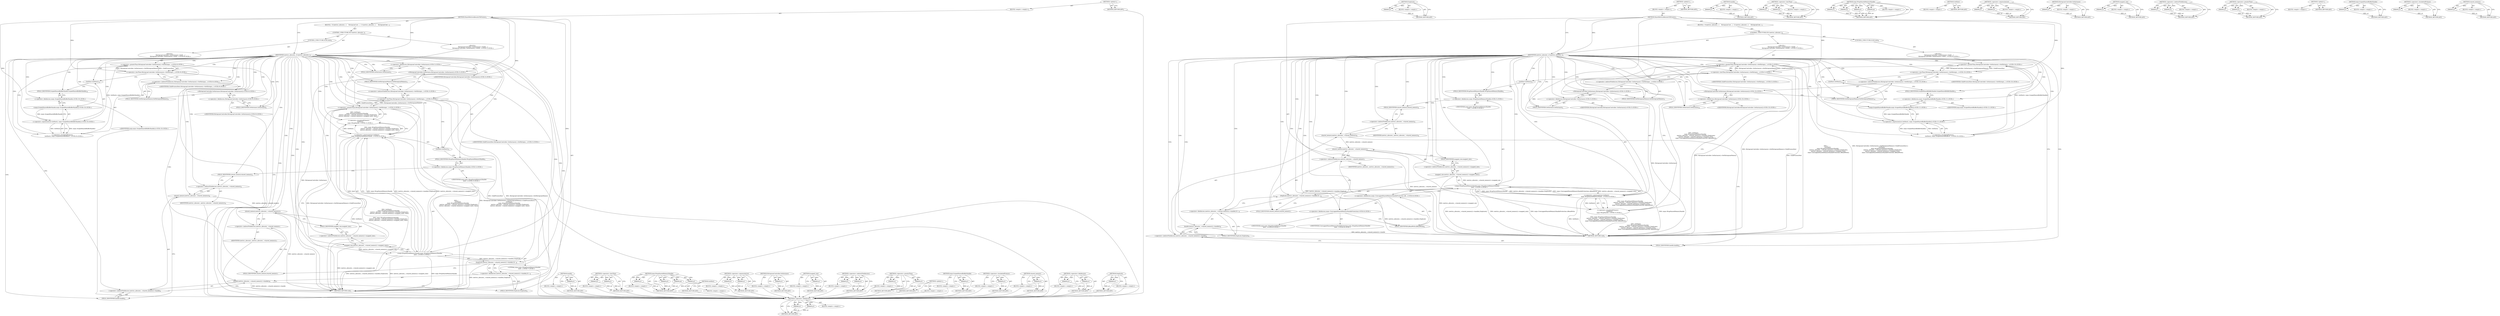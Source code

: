 digraph "shared_memory" {
vulnerable_101 [label=<(METHOD,&lt;operator&gt;.fieldAccess)>];
vulnerable_102 [label=<(PARAM,p1)>];
vulnerable_103 [label=<(PARAM,p2)>];
vulnerable_104 [label=<(BLOCK,&lt;empty&gt;,&lt;empty&gt;)>];
vulnerable_105 [label=<(METHOD_RETURN,ANY)>];
vulnerable_125 [label=<(METHOD,Duplicate)>];
vulnerable_126 [label=<(PARAM,p1)>];
vulnerable_127 [label=<(BLOCK,&lt;empty&gt;,&lt;empty&gt;)>];
vulnerable_128 [label=<(METHOD_RETURN,ANY)>];
vulnerable_6 [label=<(METHOD,&lt;global&gt;)<SUB>1</SUB>>];
vulnerable_7 [label=<(BLOCK,&lt;empty&gt;,&lt;empty&gt;)<SUB>1</SUB>>];
vulnerable_8 [label=<(METHOD,ShareMetricsAllocatorToProcess)<SUB>1</SUB>>];
vulnerable_9 [label=<(BLOCK,{
  if (metrics_allocator_) {
    HistogramCont...,{
  if (metrics_allocator_) {
    HistogramCont...)<SUB>1</SUB>>];
vulnerable_10 [label=<(CONTROL_STRUCTURE,IF,if (metrics_allocator_))<SUB>2</SUB>>];
vulnerable_11 [label=<(IDENTIFIER,metrics_allocator_,if (metrics_allocator_))<SUB>2</SUB>>];
vulnerable_12 [label="<(BLOCK,{
    HistogramController::GetInstance()-&gt;SetHi...,{
    HistogramController::GetInstance()-&gt;SetHi...)<SUB>2</SUB>>"];
vulnerable_13 [label="<(&lt;operator&gt;.greaterThan,HistogramController::GetInstance()-&gt;SetHistogra...)<SUB>3</SUB>>"];
vulnerable_14 [label="<(&lt;operator&gt;.lessThan,HistogramController::GetInstance()-&gt;SetHistogra...)<SUB>3</SUB>>"];
vulnerable_15 [label="<(&lt;operator&gt;.indirectFieldAccess,HistogramController::GetInstance()-&gt;SetHistogra...)<SUB>3</SUB>>"];
vulnerable_16 [label="<(HistogramController.GetInstance,HistogramController::GetInstance())<SUB>3</SUB>>"];
vulnerable_17 [label="<(&lt;operator&gt;.fieldAccess,HistogramController::GetInstance)<SUB>3</SUB>>"];
vulnerable_18 [label="<(IDENTIFIER,HistogramController,HistogramController::GetInstance())<SUB>3</SUB>>"];
vulnerable_19 [label=<(FIELD_IDENTIFIER,GetInstance,GetInstance)<SUB>3</SUB>>];
vulnerable_20 [label=<(FIELD_IDENTIFIER,SetHistogramMemory,SetHistogramMemory)<SUB>3</SUB>>];
vulnerable_21 [label="<(IDENTIFIER,ChildProcessHost,HistogramController::GetInstance()-&gt;SetHistogra...)<SUB>3</SUB>>"];
vulnerable_22 [label="<(&lt;operator&gt;.bracketedPrimary,(
         GetHost(),
         mojo::WrapShared...)<SUB>3</SUB>>"];
vulnerable_23 [label="<(&lt;operator&gt;.expressionList,GetHost(),
         mojo::WrapSharedMemoryHandl...)<SUB>4</SUB>>"];
vulnerable_24 [label=<(GetHost,GetHost())<SUB>4</SUB>>];
vulnerable_25 [label="<(mojo.WrapSharedMemoryHandle,mojo::WrapSharedMemoryHandle(
             metr...)<SUB>5</SUB>>"];
vulnerable_26 [label="<(&lt;operator&gt;.fieldAccess,mojo::WrapSharedMemoryHandle)<SUB>5</SUB>>"];
vulnerable_27 [label="<(IDENTIFIER,mojo,mojo::WrapSharedMemoryHandle(
             metr...)<SUB>5</SUB>>"];
vulnerable_28 [label=<(FIELD_IDENTIFIER,WrapSharedMemoryHandle,WrapSharedMemoryHandle)<SUB>5</SUB>>];
vulnerable_29 [label=<(Duplicate,metrics_allocator_-&gt;shared_memory()-&gt;handle().D...)<SUB>6</SUB>>];
vulnerable_30 [label=<(&lt;operator&gt;.fieldAccess,metrics_allocator_-&gt;shared_memory()-&gt;handle().D...)<SUB>6</SUB>>];
vulnerable_31 [label=<(handle,metrics_allocator_-&gt;shared_memory()-&gt;handle())<SUB>6</SUB>>];
vulnerable_32 [label=<(&lt;operator&gt;.indirectFieldAccess,metrics_allocator_-&gt;shared_memory()-&gt;handle)<SUB>6</SUB>>];
vulnerable_33 [label=<(shared_memory,metrics_allocator_-&gt;shared_memory())<SUB>6</SUB>>];
vulnerable_34 [label=<(&lt;operator&gt;.indirectFieldAccess,metrics_allocator_-&gt;shared_memory)<SUB>6</SUB>>];
vulnerable_35 [label=<(IDENTIFIER,metrics_allocator_,metrics_allocator_-&gt;shared_memory())<SUB>6</SUB>>];
vulnerable_36 [label=<(FIELD_IDENTIFIER,shared_memory,shared_memory)<SUB>6</SUB>>];
vulnerable_37 [label=<(FIELD_IDENTIFIER,handle,handle)<SUB>6</SUB>>];
vulnerable_38 [label=<(FIELD_IDENTIFIER,Duplicate,Duplicate)<SUB>6</SUB>>];
vulnerable_39 [label=<(mapped_size,metrics_allocator_-&gt;shared_memory()-&gt;mapped_size())<SUB>7</SUB>>];
vulnerable_40 [label=<(&lt;operator&gt;.indirectFieldAccess,metrics_allocator_-&gt;shared_memory()-&gt;mapped_size)<SUB>7</SUB>>];
vulnerable_41 [label=<(shared_memory,metrics_allocator_-&gt;shared_memory())<SUB>7</SUB>>];
vulnerable_42 [label=<(&lt;operator&gt;.indirectFieldAccess,metrics_allocator_-&gt;shared_memory)<SUB>7</SUB>>];
vulnerable_43 [label=<(IDENTIFIER,metrics_allocator_,metrics_allocator_-&gt;shared_memory())<SUB>7</SUB>>];
vulnerable_44 [label=<(FIELD_IDENTIFIER,shared_memory,shared_memory)<SUB>7</SUB>>];
vulnerable_45 [label=<(FIELD_IDENTIFIER,mapped_size,mapped_size)<SUB>7</SUB>>];
vulnerable_46 [label="<(LITERAL,false,mojo::WrapSharedMemoryHandle(
             metr...)<SUB>7</SUB>>"];
vulnerable_47 [label=<(CONTROL_STRUCTURE,ELSE,else)<SUB>8</SUB>>];
vulnerable_48 [label="<(BLOCK,{
     HistogramController::GetInstance()-&gt;SetH...,{
     HistogramController::GetInstance()-&gt;SetH...)<SUB>8</SUB>>"];
vulnerable_49 [label="<(&lt;operator&gt;.greaterThan,HistogramController::GetInstance()-&gt;SetHistogra...)<SUB>9</SUB>>"];
vulnerable_50 [label="<(&lt;operator&gt;.lessThan,HistogramController::GetInstance()-&gt;SetHistogra...)<SUB>9</SUB>>"];
vulnerable_51 [label="<(&lt;operator&gt;.indirectFieldAccess,HistogramController::GetInstance()-&gt;SetHistogra...)<SUB>9</SUB>>"];
vulnerable_52 [label="<(HistogramController.GetInstance,HistogramController::GetInstance())<SUB>9</SUB>>"];
vulnerable_53 [label="<(&lt;operator&gt;.fieldAccess,HistogramController::GetInstance)<SUB>9</SUB>>"];
vulnerable_54 [label="<(IDENTIFIER,HistogramController,HistogramController::GetInstance())<SUB>9</SUB>>"];
vulnerable_55 [label=<(FIELD_IDENTIFIER,GetInstance,GetInstance)<SUB>9</SUB>>];
vulnerable_56 [label=<(FIELD_IDENTIFIER,SetHistogramMemory,SetHistogramMemory)<SUB>9</SUB>>];
vulnerable_57 [label="<(IDENTIFIER,ChildProcessHost,HistogramController::GetInstance()-&gt;SetHistogra...)<SUB>9</SUB>>"];
vulnerable_58 [label="<(&lt;operator&gt;.bracketedPrimary,(
         GetHost(), mojo::ScopedSharedBufferH...)<SUB>9</SUB>>"];
vulnerable_59 [label="<(&lt;operator&gt;.expressionList,GetHost(), mojo::ScopedSharedBufferHandle())<SUB>10</SUB>>"];
vulnerable_60 [label=<(GetHost,GetHost())<SUB>10</SUB>>];
vulnerable_61 [label="<(mojo.ScopedSharedBufferHandle,mojo::ScopedSharedBufferHandle())<SUB>10</SUB>>"];
vulnerable_62 [label="<(&lt;operator&gt;.fieldAccess,mojo::ScopedSharedBufferHandle)<SUB>10</SUB>>"];
vulnerable_63 [label="<(IDENTIFIER,mojo,mojo::ScopedSharedBufferHandle())<SUB>10</SUB>>"];
vulnerable_64 [label=<(FIELD_IDENTIFIER,ScopedSharedBufferHandle,ScopedSharedBufferHandle)<SUB>10</SUB>>];
vulnerable_65 [label=<(METHOD_RETURN,void)<SUB>1</SUB>>];
vulnerable_67 [label=<(METHOD_RETURN,ANY)<SUB>1</SUB>>];
vulnerable_129 [label=<(METHOD,handle)>];
vulnerable_130 [label=<(PARAM,p1)>];
vulnerable_131 [label=<(BLOCK,&lt;empty&gt;,&lt;empty&gt;)>];
vulnerable_132 [label=<(METHOD_RETURN,ANY)>];
vulnerable_87 [label=<(METHOD,&lt;operator&gt;.lessThan)>];
vulnerable_88 [label=<(PARAM,p1)>];
vulnerable_89 [label=<(PARAM,p2)>];
vulnerable_90 [label=<(BLOCK,&lt;empty&gt;,&lt;empty&gt;)>];
vulnerable_91 [label=<(METHOD_RETURN,ANY)>];
vulnerable_118 [label=<(METHOD,mojo.WrapSharedMemoryHandle)>];
vulnerable_119 [label=<(PARAM,p1)>];
vulnerable_120 [label=<(PARAM,p2)>];
vulnerable_121 [label=<(PARAM,p3)>];
vulnerable_122 [label=<(PARAM,p4)>];
vulnerable_123 [label=<(BLOCK,&lt;empty&gt;,&lt;empty&gt;)>];
vulnerable_124 [label=<(METHOD_RETURN,ANY)>];
vulnerable_115 [label=<(METHOD,GetHost)>];
vulnerable_116 [label=<(BLOCK,&lt;empty&gt;,&lt;empty&gt;)>];
vulnerable_117 [label=<(METHOD_RETURN,ANY)>];
vulnerable_110 [label=<(METHOD,&lt;operator&gt;.expressionList)>];
vulnerable_111 [label=<(PARAM,p1)>];
vulnerable_112 [label=<(PARAM,p2)>];
vulnerable_113 [label=<(BLOCK,&lt;empty&gt;,&lt;empty&gt;)>];
vulnerable_114 [label=<(METHOD_RETURN,ANY)>];
vulnerable_97 [label=<(METHOD,HistogramController.GetInstance)>];
vulnerable_98 [label=<(PARAM,p1)>];
vulnerable_99 [label=<(BLOCK,&lt;empty&gt;,&lt;empty&gt;)>];
vulnerable_100 [label=<(METHOD_RETURN,ANY)>];
vulnerable_137 [label=<(METHOD,mapped_size)>];
vulnerable_138 [label=<(PARAM,p1)>];
vulnerable_139 [label=<(BLOCK,&lt;empty&gt;,&lt;empty&gt;)>];
vulnerable_140 [label=<(METHOD_RETURN,ANY)>];
vulnerable_92 [label=<(METHOD,&lt;operator&gt;.indirectFieldAccess)>];
vulnerable_93 [label=<(PARAM,p1)>];
vulnerable_94 [label=<(PARAM,p2)>];
vulnerable_95 [label=<(BLOCK,&lt;empty&gt;,&lt;empty&gt;)>];
vulnerable_96 [label=<(METHOD_RETURN,ANY)>];
vulnerable_82 [label=<(METHOD,&lt;operator&gt;.greaterThan)>];
vulnerable_83 [label=<(PARAM,p1)>];
vulnerable_84 [label=<(PARAM,p2)>];
vulnerable_85 [label=<(BLOCK,&lt;empty&gt;,&lt;empty&gt;)>];
vulnerable_86 [label=<(METHOD_RETURN,ANY)>];
vulnerable_76 [label=<(METHOD,&lt;global&gt;)<SUB>1</SUB>>];
vulnerable_77 [label=<(BLOCK,&lt;empty&gt;,&lt;empty&gt;)>];
vulnerable_78 [label=<(METHOD_RETURN,ANY)>];
vulnerable_141 [label=<(METHOD,mojo.ScopedSharedBufferHandle)>];
vulnerable_142 [label=<(PARAM,p1)>];
vulnerable_143 [label=<(BLOCK,&lt;empty&gt;,&lt;empty&gt;)>];
vulnerable_144 [label=<(METHOD_RETURN,ANY)>];
vulnerable_106 [label=<(METHOD,&lt;operator&gt;.bracketedPrimary)>];
vulnerable_107 [label=<(PARAM,p1)>];
vulnerable_108 [label=<(BLOCK,&lt;empty&gt;,&lt;empty&gt;)>];
vulnerable_109 [label=<(METHOD_RETURN,ANY)>];
vulnerable_133 [label=<(METHOD,shared_memory)>];
vulnerable_134 [label=<(PARAM,p1)>];
vulnerable_135 [label=<(BLOCK,&lt;empty&gt;,&lt;empty&gt;)>];
vulnerable_136 [label=<(METHOD_RETURN,ANY)>];
fixed_107 [label=<(METHOD,&lt;operator&gt;.fieldAccess)>];
fixed_108 [label=<(PARAM,p1)>];
fixed_109 [label=<(PARAM,p2)>];
fixed_110 [label=<(BLOCK,&lt;empty&gt;,&lt;empty&gt;)>];
fixed_111 [label=<(METHOD_RETURN,ANY)>];
fixed_131 [label=<(METHOD,Duplicate)>];
fixed_132 [label=<(PARAM,p1)>];
fixed_133 [label=<(BLOCK,&lt;empty&gt;,&lt;empty&gt;)>];
fixed_134 [label=<(METHOD_RETURN,ANY)>];
fixed_6 [label=<(METHOD,&lt;global&gt;)<SUB>1</SUB>>];
fixed_7 [label=<(BLOCK,&lt;empty&gt;,&lt;empty&gt;)<SUB>1</SUB>>];
fixed_8 [label=<(METHOD,ShareMetricsAllocatorToProcess)<SUB>1</SUB>>];
fixed_9 [label=<(BLOCK,{
  if (metrics_allocator_) {
    HistogramCont...,{
  if (metrics_allocator_) {
    HistogramCont...)<SUB>1</SUB>>];
fixed_10 [label=<(CONTROL_STRUCTURE,IF,if (metrics_allocator_))<SUB>2</SUB>>];
fixed_11 [label=<(IDENTIFIER,metrics_allocator_,if (metrics_allocator_))<SUB>2</SUB>>];
fixed_12 [label="<(BLOCK,{
    HistogramController::GetInstance()-&gt;SetHi...,{
    HistogramController::GetInstance()-&gt;SetHi...)<SUB>2</SUB>>"];
fixed_13 [label="<(&lt;operator&gt;.greaterThan,HistogramController::GetInstance()-&gt;SetHistogra...)<SUB>3</SUB>>"];
fixed_14 [label="<(&lt;operator&gt;.lessThan,HistogramController::GetInstance()-&gt;SetHistogra...)<SUB>3</SUB>>"];
fixed_15 [label="<(&lt;operator&gt;.indirectFieldAccess,HistogramController::GetInstance()-&gt;SetHistogra...)<SUB>3</SUB>>"];
fixed_16 [label="<(HistogramController.GetInstance,HistogramController::GetInstance())<SUB>3</SUB>>"];
fixed_17 [label="<(&lt;operator&gt;.fieldAccess,HistogramController::GetInstance)<SUB>3</SUB>>"];
fixed_18 [label="<(IDENTIFIER,HistogramController,HistogramController::GetInstance())<SUB>3</SUB>>"];
fixed_19 [label=<(FIELD_IDENTIFIER,GetInstance,GetInstance)<SUB>3</SUB>>];
fixed_20 [label=<(FIELD_IDENTIFIER,SetHistogramMemory,SetHistogramMemory)<SUB>3</SUB>>];
fixed_21 [label="<(IDENTIFIER,ChildProcessHost,HistogramController::GetInstance()-&gt;SetHistogra...)<SUB>3</SUB>>"];
fixed_22 [label="<(&lt;operator&gt;.bracketedPrimary,(
         GetHost(),
         mojo::WrapShared...)<SUB>3</SUB>>"];
fixed_23 [label="<(&lt;operator&gt;.expressionList,GetHost(),
         mojo::WrapSharedMemoryHandl...)<SUB>4</SUB>>"];
fixed_24 [label=<(GetHost,GetHost())<SUB>4</SUB>>];
fixed_25 [label="<(mojo.WrapSharedMemoryHandle,mojo::WrapSharedMemoryHandle(
             metr...)<SUB>5</SUB>>"];
fixed_26 [label="<(&lt;operator&gt;.fieldAccess,mojo::WrapSharedMemoryHandle)<SUB>5</SUB>>"];
fixed_27 [label="<(IDENTIFIER,mojo,mojo::WrapSharedMemoryHandle(
             metr...)<SUB>5</SUB>>"];
fixed_28 [label=<(FIELD_IDENTIFIER,WrapSharedMemoryHandle,WrapSharedMemoryHandle)<SUB>5</SUB>>];
fixed_29 [label=<(Duplicate,metrics_allocator_-&gt;shared_memory()-&gt;handle().D...)<SUB>6</SUB>>];
fixed_30 [label=<(&lt;operator&gt;.fieldAccess,metrics_allocator_-&gt;shared_memory()-&gt;handle().D...)<SUB>6</SUB>>];
fixed_31 [label=<(handle,metrics_allocator_-&gt;shared_memory()-&gt;handle())<SUB>6</SUB>>];
fixed_32 [label=<(&lt;operator&gt;.indirectFieldAccess,metrics_allocator_-&gt;shared_memory()-&gt;handle)<SUB>6</SUB>>];
fixed_33 [label=<(shared_memory,metrics_allocator_-&gt;shared_memory())<SUB>6</SUB>>];
fixed_34 [label=<(&lt;operator&gt;.indirectFieldAccess,metrics_allocator_-&gt;shared_memory)<SUB>6</SUB>>];
fixed_35 [label=<(IDENTIFIER,metrics_allocator_,metrics_allocator_-&gt;shared_memory())<SUB>6</SUB>>];
fixed_36 [label=<(FIELD_IDENTIFIER,shared_memory,shared_memory)<SUB>6</SUB>>];
fixed_37 [label=<(FIELD_IDENTIFIER,handle,handle)<SUB>6</SUB>>];
fixed_38 [label=<(FIELD_IDENTIFIER,Duplicate,Duplicate)<SUB>6</SUB>>];
fixed_39 [label=<(mapped_size,metrics_allocator_-&gt;shared_memory()-&gt;mapped_size())<SUB>7</SUB>>];
fixed_40 [label=<(&lt;operator&gt;.indirectFieldAccess,metrics_allocator_-&gt;shared_memory()-&gt;mapped_size)<SUB>7</SUB>>];
fixed_41 [label=<(shared_memory,metrics_allocator_-&gt;shared_memory())<SUB>7</SUB>>];
fixed_42 [label=<(&lt;operator&gt;.indirectFieldAccess,metrics_allocator_-&gt;shared_memory)<SUB>7</SUB>>];
fixed_43 [label=<(IDENTIFIER,metrics_allocator_,metrics_allocator_-&gt;shared_memory())<SUB>7</SUB>>];
fixed_44 [label=<(FIELD_IDENTIFIER,shared_memory,shared_memory)<SUB>7</SUB>>];
fixed_45 [label=<(FIELD_IDENTIFIER,mapped_size,mapped_size)<SUB>7</SUB>>];
fixed_46 [label="<(&lt;operator&gt;.fieldAccess,mojo::UnwrappedSharedMemoryHandleProtection::kR...)<SUB>8</SUB>>"];
fixed_47 [label="<(&lt;operator&gt;.fieldAccess,mojo::UnwrappedSharedMemoryHandleProtection)<SUB>8</SUB>>"];
fixed_48 [label="<(IDENTIFIER,mojo,mojo::WrapSharedMemoryHandle(
             metr...)<SUB>8</SUB>>"];
fixed_49 [label="<(IDENTIFIER,UnwrappedSharedMemoryHandleProtection,mojo::WrapSharedMemoryHandle(
             metr...)<SUB>8</SUB>>"];
fixed_50 [label=<(FIELD_IDENTIFIER,kReadWrite,kReadWrite)<SUB>8</SUB>>];
fixed_51 [label=<(CONTROL_STRUCTURE,ELSE,else)<SUB>9</SUB>>];
fixed_52 [label="<(BLOCK,{
     HistogramController::GetInstance()-&gt;SetH...,{
     HistogramController::GetInstance()-&gt;SetH...)<SUB>9</SUB>>"];
fixed_53 [label="<(&lt;operator&gt;.greaterThan,HistogramController::GetInstance()-&gt;SetHistogra...)<SUB>10</SUB>>"];
fixed_54 [label="<(&lt;operator&gt;.lessThan,HistogramController::GetInstance()-&gt;SetHistogra...)<SUB>10</SUB>>"];
fixed_55 [label="<(&lt;operator&gt;.indirectFieldAccess,HistogramController::GetInstance()-&gt;SetHistogra...)<SUB>10</SUB>>"];
fixed_56 [label="<(HistogramController.GetInstance,HistogramController::GetInstance())<SUB>10</SUB>>"];
fixed_57 [label="<(&lt;operator&gt;.fieldAccess,HistogramController::GetInstance)<SUB>10</SUB>>"];
fixed_58 [label="<(IDENTIFIER,HistogramController,HistogramController::GetInstance())<SUB>10</SUB>>"];
fixed_59 [label=<(FIELD_IDENTIFIER,GetInstance,GetInstance)<SUB>10</SUB>>];
fixed_60 [label=<(FIELD_IDENTIFIER,SetHistogramMemory,SetHistogramMemory)<SUB>10</SUB>>];
fixed_61 [label="<(IDENTIFIER,ChildProcessHost,HistogramController::GetInstance()-&gt;SetHistogra...)<SUB>10</SUB>>"];
fixed_62 [label="<(&lt;operator&gt;.bracketedPrimary,(
         GetHost(), mojo::ScopedSharedBufferH...)<SUB>10</SUB>>"];
fixed_63 [label="<(&lt;operator&gt;.expressionList,GetHost(), mojo::ScopedSharedBufferHandle())<SUB>11</SUB>>"];
fixed_64 [label=<(GetHost,GetHost())<SUB>11</SUB>>];
fixed_65 [label="<(mojo.ScopedSharedBufferHandle,mojo::ScopedSharedBufferHandle())<SUB>11</SUB>>"];
fixed_66 [label="<(&lt;operator&gt;.fieldAccess,mojo::ScopedSharedBufferHandle)<SUB>11</SUB>>"];
fixed_67 [label="<(IDENTIFIER,mojo,mojo::ScopedSharedBufferHandle())<SUB>11</SUB>>"];
fixed_68 [label=<(FIELD_IDENTIFIER,ScopedSharedBufferHandle,ScopedSharedBufferHandle)<SUB>11</SUB>>];
fixed_69 [label=<(METHOD_RETURN,void)<SUB>1</SUB>>];
fixed_71 [label=<(METHOD_RETURN,ANY)<SUB>1</SUB>>];
fixed_135 [label=<(METHOD,handle)>];
fixed_136 [label=<(PARAM,p1)>];
fixed_137 [label=<(BLOCK,&lt;empty&gt;,&lt;empty&gt;)>];
fixed_138 [label=<(METHOD_RETURN,ANY)>];
fixed_93 [label=<(METHOD,&lt;operator&gt;.lessThan)>];
fixed_94 [label=<(PARAM,p1)>];
fixed_95 [label=<(PARAM,p2)>];
fixed_96 [label=<(BLOCK,&lt;empty&gt;,&lt;empty&gt;)>];
fixed_97 [label=<(METHOD_RETURN,ANY)>];
fixed_124 [label=<(METHOD,mojo.WrapSharedMemoryHandle)>];
fixed_125 [label=<(PARAM,p1)>];
fixed_126 [label=<(PARAM,p2)>];
fixed_127 [label=<(PARAM,p3)>];
fixed_128 [label=<(PARAM,p4)>];
fixed_129 [label=<(BLOCK,&lt;empty&gt;,&lt;empty&gt;)>];
fixed_130 [label=<(METHOD_RETURN,ANY)>];
fixed_121 [label=<(METHOD,GetHost)>];
fixed_122 [label=<(BLOCK,&lt;empty&gt;,&lt;empty&gt;)>];
fixed_123 [label=<(METHOD_RETURN,ANY)>];
fixed_116 [label=<(METHOD,&lt;operator&gt;.expressionList)>];
fixed_117 [label=<(PARAM,p1)>];
fixed_118 [label=<(PARAM,p2)>];
fixed_119 [label=<(BLOCK,&lt;empty&gt;,&lt;empty&gt;)>];
fixed_120 [label=<(METHOD_RETURN,ANY)>];
fixed_103 [label=<(METHOD,HistogramController.GetInstance)>];
fixed_104 [label=<(PARAM,p1)>];
fixed_105 [label=<(BLOCK,&lt;empty&gt;,&lt;empty&gt;)>];
fixed_106 [label=<(METHOD_RETURN,ANY)>];
fixed_143 [label=<(METHOD,mapped_size)>];
fixed_144 [label=<(PARAM,p1)>];
fixed_145 [label=<(BLOCK,&lt;empty&gt;,&lt;empty&gt;)>];
fixed_146 [label=<(METHOD_RETURN,ANY)>];
fixed_98 [label=<(METHOD,&lt;operator&gt;.indirectFieldAccess)>];
fixed_99 [label=<(PARAM,p1)>];
fixed_100 [label=<(PARAM,p2)>];
fixed_101 [label=<(BLOCK,&lt;empty&gt;,&lt;empty&gt;)>];
fixed_102 [label=<(METHOD_RETURN,ANY)>];
fixed_88 [label=<(METHOD,&lt;operator&gt;.greaterThan)>];
fixed_89 [label=<(PARAM,p1)>];
fixed_90 [label=<(PARAM,p2)>];
fixed_91 [label=<(BLOCK,&lt;empty&gt;,&lt;empty&gt;)>];
fixed_92 [label=<(METHOD_RETURN,ANY)>];
fixed_82 [label=<(METHOD,&lt;global&gt;)<SUB>1</SUB>>];
fixed_83 [label=<(BLOCK,&lt;empty&gt;,&lt;empty&gt;)>];
fixed_84 [label=<(METHOD_RETURN,ANY)>];
fixed_147 [label=<(METHOD,mojo.ScopedSharedBufferHandle)>];
fixed_148 [label=<(PARAM,p1)>];
fixed_149 [label=<(BLOCK,&lt;empty&gt;,&lt;empty&gt;)>];
fixed_150 [label=<(METHOD_RETURN,ANY)>];
fixed_112 [label=<(METHOD,&lt;operator&gt;.bracketedPrimary)>];
fixed_113 [label=<(PARAM,p1)>];
fixed_114 [label=<(BLOCK,&lt;empty&gt;,&lt;empty&gt;)>];
fixed_115 [label=<(METHOD_RETURN,ANY)>];
fixed_139 [label=<(METHOD,shared_memory)>];
fixed_140 [label=<(PARAM,p1)>];
fixed_141 [label=<(BLOCK,&lt;empty&gt;,&lt;empty&gt;)>];
fixed_142 [label=<(METHOD_RETURN,ANY)>];
vulnerable_101 -> vulnerable_102  [key=0, label="AST: "];
vulnerable_101 -> vulnerable_102  [key=1, label="DDG: "];
vulnerable_101 -> vulnerable_104  [key=0, label="AST: "];
vulnerable_101 -> vulnerable_103  [key=0, label="AST: "];
vulnerable_101 -> vulnerable_103  [key=1, label="DDG: "];
vulnerable_101 -> vulnerable_105  [key=0, label="AST: "];
vulnerable_101 -> vulnerable_105  [key=1, label="CFG: "];
vulnerable_102 -> vulnerable_105  [key=0, label="DDG: p1"];
vulnerable_103 -> vulnerable_105  [key=0, label="DDG: p2"];
vulnerable_104 -> fixed_107  [key=0];
vulnerable_105 -> fixed_107  [key=0];
vulnerable_125 -> vulnerable_126  [key=0, label="AST: "];
vulnerable_125 -> vulnerable_126  [key=1, label="DDG: "];
vulnerable_125 -> vulnerable_127  [key=0, label="AST: "];
vulnerable_125 -> vulnerable_128  [key=0, label="AST: "];
vulnerable_125 -> vulnerable_128  [key=1, label="CFG: "];
vulnerable_126 -> vulnerable_128  [key=0, label="DDG: p1"];
vulnerable_127 -> fixed_107  [key=0];
vulnerable_128 -> fixed_107  [key=0];
vulnerable_6 -> vulnerable_7  [key=0, label="AST: "];
vulnerable_6 -> vulnerable_67  [key=0, label="AST: "];
vulnerable_6 -> vulnerable_67  [key=1, label="CFG: "];
vulnerable_7 -> vulnerable_8  [key=0, label="AST: "];
vulnerable_8 -> vulnerable_9  [key=0, label="AST: "];
vulnerable_8 -> vulnerable_65  [key=0, label="AST: "];
vulnerable_8 -> vulnerable_11  [key=0, label="CFG: "];
vulnerable_8 -> vulnerable_11  [key=1, label="DDG: "];
vulnerable_8 -> vulnerable_14  [key=0, label="DDG: "];
vulnerable_8 -> vulnerable_23  [key=0, label="DDG: "];
vulnerable_8 -> vulnerable_50  [key=0, label="DDG: "];
vulnerable_8 -> vulnerable_25  [key=0, label="DDG: "];
vulnerable_8 -> vulnerable_59  [key=0, label="DDG: "];
vulnerable_9 -> vulnerable_10  [key=0, label="AST: "];
vulnerable_10 -> vulnerable_11  [key=0, label="AST: "];
vulnerable_10 -> vulnerable_12  [key=0, label="AST: "];
vulnerable_10 -> vulnerable_47  [key=0, label="AST: "];
vulnerable_11 -> vulnerable_19  [key=0, label="CFG: "];
vulnerable_11 -> vulnerable_19  [key=1, label="CDG: "];
vulnerable_11 -> vulnerable_55  [key=0, label="CFG: "];
vulnerable_11 -> vulnerable_55  [key=1, label="CDG: "];
vulnerable_11 -> vulnerable_17  [key=0, label="CDG: "];
vulnerable_11 -> vulnerable_15  [key=0, label="CDG: "];
vulnerable_11 -> vulnerable_30  [key=0, label="CDG: "];
vulnerable_11 -> vulnerable_34  [key=0, label="CDG: "];
vulnerable_11 -> vulnerable_13  [key=0, label="CDG: "];
vulnerable_11 -> vulnerable_32  [key=0, label="CDG: "];
vulnerable_11 -> vulnerable_49  [key=0, label="CDG: "];
vulnerable_11 -> vulnerable_60  [key=0, label="CDG: "];
vulnerable_11 -> vulnerable_26  [key=0, label="CDG: "];
vulnerable_11 -> vulnerable_64  [key=0, label="CDG: "];
vulnerable_11 -> vulnerable_42  [key=0, label="CDG: "];
vulnerable_11 -> vulnerable_51  [key=0, label="CDG: "];
vulnerable_11 -> vulnerable_28  [key=0, label="CDG: "];
vulnerable_11 -> vulnerable_52  [key=0, label="CDG: "];
vulnerable_11 -> vulnerable_37  [key=0, label="CDG: "];
vulnerable_11 -> vulnerable_20  [key=0, label="CDG: "];
vulnerable_11 -> vulnerable_38  [key=0, label="CDG: "];
vulnerable_11 -> vulnerable_25  [key=0, label="CDG: "];
vulnerable_11 -> vulnerable_56  [key=0, label="CDG: "];
vulnerable_11 -> vulnerable_22  [key=0, label="CDG: "];
vulnerable_11 -> vulnerable_45  [key=0, label="CDG: "];
vulnerable_11 -> vulnerable_40  [key=0, label="CDG: "];
vulnerable_11 -> vulnerable_29  [key=0, label="CDG: "];
vulnerable_11 -> vulnerable_50  [key=0, label="CDG: "];
vulnerable_11 -> vulnerable_59  [key=0, label="CDG: "];
vulnerable_11 -> vulnerable_44  [key=0, label="CDG: "];
vulnerable_11 -> vulnerable_24  [key=0, label="CDG: "];
vulnerable_11 -> vulnerable_16  [key=0, label="CDG: "];
vulnerable_11 -> vulnerable_58  [key=0, label="CDG: "];
vulnerable_11 -> vulnerable_14  [key=0, label="CDG: "];
vulnerable_11 -> vulnerable_33  [key=0, label="CDG: "];
vulnerable_11 -> vulnerable_61  [key=0, label="CDG: "];
vulnerable_11 -> vulnerable_23  [key=0, label="CDG: "];
vulnerable_11 -> vulnerable_36  [key=0, label="CDG: "];
vulnerable_11 -> vulnerable_53  [key=0, label="CDG: "];
vulnerable_11 -> vulnerable_41  [key=0, label="CDG: "];
vulnerable_11 -> vulnerable_62  [key=0, label="CDG: "];
vulnerable_11 -> vulnerable_39  [key=0, label="CDG: "];
vulnerable_11 -> vulnerable_31  [key=0, label="CDG: "];
vulnerable_12 -> vulnerable_13  [key=0, label="AST: "];
vulnerable_13 -> vulnerable_14  [key=0, label="AST: "];
vulnerable_13 -> vulnerable_22  [key=0, label="AST: "];
vulnerable_13 -> vulnerable_65  [key=0, label="CFG: "];
vulnerable_13 -> vulnerable_65  [key=1, label="DDG: HistogramController::GetInstance()-&gt;SetHistogramMemory&lt;ChildProcessHost"];
vulnerable_13 -> vulnerable_65  [key=2, label="DDG: (
         GetHost(),
         mojo::WrapSharedMemoryHandle(
             metrics_allocator_-&gt;shared_memory()-&gt;handle().Duplicate(),
            metrics_allocator_-&gt;shared_memory()-&gt;mapped_size(), false))"];
vulnerable_13 -> vulnerable_65  [key=3, label="DDG: HistogramController::GetInstance()-&gt;SetHistogramMemory&lt;ChildProcessHost&gt;(
         GetHost(),
         mojo::WrapSharedMemoryHandle(
             metrics_allocator_-&gt;shared_memory()-&gt;handle().Duplicate(),
            metrics_allocator_-&gt;shared_memory()-&gt;mapped_size(), false))"];
vulnerable_14 -> vulnerable_15  [key=0, label="AST: "];
vulnerable_14 -> vulnerable_21  [key=0, label="AST: "];
vulnerable_14 -> vulnerable_24  [key=0, label="CFG: "];
vulnerable_14 -> vulnerable_65  [key=0, label="DDG: HistogramController::GetInstance()-&gt;SetHistogramMemory"];
vulnerable_14 -> vulnerable_65  [key=1, label="DDG: ChildProcessHost"];
vulnerable_14 -> vulnerable_13  [key=0, label="DDG: HistogramController::GetInstance()-&gt;SetHistogramMemory"];
vulnerable_14 -> vulnerable_13  [key=1, label="DDG: ChildProcessHost"];
vulnerable_15 -> vulnerable_16  [key=0, label="AST: "];
vulnerable_15 -> vulnerable_20  [key=0, label="AST: "];
vulnerable_15 -> vulnerable_14  [key=0, label="CFG: "];
vulnerable_16 -> vulnerable_17  [key=0, label="AST: "];
vulnerable_16 -> vulnerable_20  [key=0, label="CFG: "];
vulnerable_16 -> vulnerable_65  [key=0, label="DDG: HistogramController::GetInstance"];
vulnerable_17 -> vulnerable_18  [key=0, label="AST: "];
vulnerable_17 -> vulnerable_19  [key=0, label="AST: "];
vulnerable_17 -> vulnerable_16  [key=0, label="CFG: "];
vulnerable_18 -> fixed_107  [key=0];
vulnerable_19 -> vulnerable_17  [key=0, label="CFG: "];
vulnerable_20 -> vulnerable_15  [key=0, label="CFG: "];
vulnerable_21 -> fixed_107  [key=0];
vulnerable_22 -> vulnerable_23  [key=0, label="AST: "];
vulnerable_22 -> vulnerable_13  [key=0, label="CFG: "];
vulnerable_22 -> vulnerable_13  [key=1, label="DDG: GetHost(),
         mojo::WrapSharedMemoryHandle(
             metrics_allocator_-&gt;shared_memory()-&gt;handle().Duplicate(),
            metrics_allocator_-&gt;shared_memory()-&gt;mapped_size(), false)"];
vulnerable_22 -> vulnerable_65  [key=0, label="DDG: GetHost(),
         mojo::WrapSharedMemoryHandle(
             metrics_allocator_-&gt;shared_memory()-&gt;handle().Duplicate(),
            metrics_allocator_-&gt;shared_memory()-&gt;mapped_size(), false)"];
vulnerable_23 -> vulnerable_24  [key=0, label="AST: "];
vulnerable_23 -> vulnerable_25  [key=0, label="AST: "];
vulnerable_23 -> vulnerable_22  [key=0, label="CFG: "];
vulnerable_23 -> vulnerable_22  [key=1, label="DDG: GetHost()"];
vulnerable_23 -> vulnerable_22  [key=2, label="DDG: mojo::WrapSharedMemoryHandle(
             metrics_allocator_-&gt;shared_memory()-&gt;handle().Duplicate(),
            metrics_allocator_-&gt;shared_memory()-&gt;mapped_size(), false)"];
vulnerable_23 -> vulnerable_65  [key=0, label="DDG: GetHost()"];
vulnerable_23 -> vulnerable_65  [key=1, label="DDG: mojo::WrapSharedMemoryHandle(
             metrics_allocator_-&gt;shared_memory()-&gt;handle().Duplicate(),
            metrics_allocator_-&gt;shared_memory()-&gt;mapped_size(), false)"];
vulnerable_24 -> vulnerable_28  [key=0, label="CFG: "];
vulnerable_25 -> vulnerable_26  [key=0, label="AST: "];
vulnerable_25 -> vulnerable_29  [key=0, label="AST: "];
vulnerable_25 -> vulnerable_39  [key=0, label="AST: "];
vulnerable_25 -> vulnerable_46  [key=0, label="AST: "];
vulnerable_25 -> vulnerable_23  [key=0, label="CFG: "];
vulnerable_25 -> vulnerable_23  [key=1, label="DDG: mojo::WrapSharedMemoryHandle"];
vulnerable_25 -> vulnerable_23  [key=2, label="DDG: metrics_allocator_-&gt;shared_memory()-&gt;handle().Duplicate()"];
vulnerable_25 -> vulnerable_23  [key=3, label="DDG: metrics_allocator_-&gt;shared_memory()-&gt;mapped_size()"];
vulnerable_25 -> vulnerable_23  [key=4, label="DDG: false"];
vulnerable_25 -> vulnerable_65  [key=0, label="DDG: mojo::WrapSharedMemoryHandle"];
vulnerable_25 -> vulnerable_65  [key=1, label="DDG: metrics_allocator_-&gt;shared_memory()-&gt;handle().Duplicate()"];
vulnerable_25 -> vulnerable_65  [key=2, label="DDG: metrics_allocator_-&gt;shared_memory()-&gt;mapped_size()"];
vulnerable_26 -> vulnerable_27  [key=0, label="AST: "];
vulnerable_26 -> vulnerable_28  [key=0, label="AST: "];
vulnerable_26 -> vulnerable_36  [key=0, label="CFG: "];
vulnerable_27 -> fixed_107  [key=0];
vulnerable_28 -> vulnerable_26  [key=0, label="CFG: "];
vulnerable_29 -> vulnerable_30  [key=0, label="AST: "];
vulnerable_29 -> vulnerable_44  [key=0, label="CFG: "];
vulnerable_29 -> vulnerable_65  [key=0, label="DDG: metrics_allocator_-&gt;shared_memory()-&gt;handle().Duplicate"];
vulnerable_29 -> vulnerable_25  [key=0, label="DDG: metrics_allocator_-&gt;shared_memory()-&gt;handle().Duplicate"];
vulnerable_30 -> vulnerable_31  [key=0, label="AST: "];
vulnerable_30 -> vulnerable_38  [key=0, label="AST: "];
vulnerable_30 -> vulnerable_29  [key=0, label="CFG: "];
vulnerable_31 -> vulnerable_32  [key=0, label="AST: "];
vulnerable_31 -> vulnerable_38  [key=0, label="CFG: "];
vulnerable_31 -> vulnerable_65  [key=0, label="DDG: metrics_allocator_-&gt;shared_memory()-&gt;handle"];
vulnerable_32 -> vulnerable_33  [key=0, label="AST: "];
vulnerable_32 -> vulnerable_37  [key=0, label="AST: "];
vulnerable_32 -> vulnerable_31  [key=0, label="CFG: "];
vulnerable_33 -> vulnerable_34  [key=0, label="AST: "];
vulnerable_33 -> vulnerable_37  [key=0, label="CFG: "];
vulnerable_33 -> vulnerable_41  [key=0, label="DDG: metrics_allocator_-&gt;shared_memory"];
vulnerable_34 -> vulnerable_35  [key=0, label="AST: "];
vulnerable_34 -> vulnerable_36  [key=0, label="AST: "];
vulnerable_34 -> vulnerable_33  [key=0, label="CFG: "];
vulnerable_35 -> fixed_107  [key=0];
vulnerable_36 -> vulnerable_34  [key=0, label="CFG: "];
vulnerable_37 -> vulnerable_32  [key=0, label="CFG: "];
vulnerable_38 -> vulnerable_30  [key=0, label="CFG: "];
vulnerable_39 -> vulnerable_40  [key=0, label="AST: "];
vulnerable_39 -> vulnerable_25  [key=0, label="CFG: "];
vulnerable_39 -> vulnerable_25  [key=1, label="DDG: metrics_allocator_-&gt;shared_memory()-&gt;mapped_size"];
vulnerable_39 -> vulnerable_65  [key=0, label="DDG: metrics_allocator_-&gt;shared_memory()-&gt;mapped_size"];
vulnerable_40 -> vulnerable_41  [key=0, label="AST: "];
vulnerable_40 -> vulnerable_45  [key=0, label="AST: "];
vulnerable_40 -> vulnerable_39  [key=0, label="CFG: "];
vulnerable_41 -> vulnerable_42  [key=0, label="AST: "];
vulnerable_41 -> vulnerable_45  [key=0, label="CFG: "];
vulnerable_41 -> vulnerable_65  [key=0, label="DDG: metrics_allocator_-&gt;shared_memory"];
vulnerable_42 -> vulnerable_43  [key=0, label="AST: "];
vulnerable_42 -> vulnerable_44  [key=0, label="AST: "];
vulnerable_42 -> vulnerable_41  [key=0, label="CFG: "];
vulnerable_43 -> fixed_107  [key=0];
vulnerable_44 -> vulnerable_42  [key=0, label="CFG: "];
vulnerable_45 -> vulnerable_40  [key=0, label="CFG: "];
vulnerable_46 -> fixed_107  [key=0];
vulnerable_47 -> vulnerable_48  [key=0, label="AST: "];
vulnerable_48 -> vulnerable_49  [key=0, label="AST: "];
vulnerable_49 -> vulnerable_50  [key=0, label="AST: "];
vulnerable_49 -> vulnerable_58  [key=0, label="AST: "];
vulnerable_49 -> vulnerable_65  [key=0, label="CFG: "];
vulnerable_50 -> vulnerable_51  [key=0, label="AST: "];
vulnerable_50 -> vulnerable_57  [key=0, label="AST: "];
vulnerable_50 -> vulnerable_60  [key=0, label="CFG: "];
vulnerable_50 -> vulnerable_49  [key=0, label="DDG: HistogramController::GetInstance()-&gt;SetHistogramMemory"];
vulnerable_50 -> vulnerable_49  [key=1, label="DDG: ChildProcessHost"];
vulnerable_51 -> vulnerable_52  [key=0, label="AST: "];
vulnerable_51 -> vulnerable_56  [key=0, label="AST: "];
vulnerable_51 -> vulnerable_50  [key=0, label="CFG: "];
vulnerable_52 -> vulnerable_53  [key=0, label="AST: "];
vulnerable_52 -> vulnerable_56  [key=0, label="CFG: "];
vulnerable_53 -> vulnerable_54  [key=0, label="AST: "];
vulnerable_53 -> vulnerable_55  [key=0, label="AST: "];
vulnerable_53 -> vulnerable_52  [key=0, label="CFG: "];
vulnerable_54 -> fixed_107  [key=0];
vulnerable_55 -> vulnerable_53  [key=0, label="CFG: "];
vulnerable_56 -> vulnerable_51  [key=0, label="CFG: "];
vulnerable_57 -> fixed_107  [key=0];
vulnerable_58 -> vulnerable_59  [key=0, label="AST: "];
vulnerable_58 -> vulnerable_49  [key=0, label="CFG: "];
vulnerable_58 -> vulnerable_49  [key=1, label="DDG: GetHost(), mojo::ScopedSharedBufferHandle()"];
vulnerable_59 -> vulnerable_60  [key=0, label="AST: "];
vulnerable_59 -> vulnerable_61  [key=0, label="AST: "];
vulnerable_59 -> vulnerable_58  [key=0, label="CFG: "];
vulnerable_59 -> vulnerable_58  [key=1, label="DDG: GetHost()"];
vulnerable_59 -> vulnerable_58  [key=2, label="DDG: mojo::ScopedSharedBufferHandle()"];
vulnerable_60 -> vulnerable_64  [key=0, label="CFG: "];
vulnerable_61 -> vulnerable_62  [key=0, label="AST: "];
vulnerable_61 -> vulnerable_59  [key=0, label="CFG: "];
vulnerable_61 -> vulnerable_59  [key=1, label="DDG: mojo::ScopedSharedBufferHandle"];
vulnerable_62 -> vulnerable_63  [key=0, label="AST: "];
vulnerable_62 -> vulnerable_64  [key=0, label="AST: "];
vulnerable_62 -> vulnerable_61  [key=0, label="CFG: "];
vulnerable_63 -> fixed_107  [key=0];
vulnerable_64 -> vulnerable_62  [key=0, label="CFG: "];
vulnerable_65 -> fixed_107  [key=0];
vulnerable_67 -> fixed_107  [key=0];
vulnerable_129 -> vulnerable_130  [key=0, label="AST: "];
vulnerable_129 -> vulnerable_130  [key=1, label="DDG: "];
vulnerable_129 -> vulnerable_131  [key=0, label="AST: "];
vulnerable_129 -> vulnerable_132  [key=0, label="AST: "];
vulnerable_129 -> vulnerable_132  [key=1, label="CFG: "];
vulnerable_130 -> vulnerable_132  [key=0, label="DDG: p1"];
vulnerable_131 -> fixed_107  [key=0];
vulnerable_132 -> fixed_107  [key=0];
vulnerable_87 -> vulnerable_88  [key=0, label="AST: "];
vulnerable_87 -> vulnerable_88  [key=1, label="DDG: "];
vulnerable_87 -> vulnerable_90  [key=0, label="AST: "];
vulnerable_87 -> vulnerable_89  [key=0, label="AST: "];
vulnerable_87 -> vulnerable_89  [key=1, label="DDG: "];
vulnerable_87 -> vulnerable_91  [key=0, label="AST: "];
vulnerable_87 -> vulnerable_91  [key=1, label="CFG: "];
vulnerable_88 -> vulnerable_91  [key=0, label="DDG: p1"];
vulnerable_89 -> vulnerable_91  [key=0, label="DDG: p2"];
vulnerable_90 -> fixed_107  [key=0];
vulnerable_91 -> fixed_107  [key=0];
vulnerable_118 -> vulnerable_119  [key=0, label="AST: "];
vulnerable_118 -> vulnerable_119  [key=1, label="DDG: "];
vulnerable_118 -> vulnerable_123  [key=0, label="AST: "];
vulnerable_118 -> vulnerable_120  [key=0, label="AST: "];
vulnerable_118 -> vulnerable_120  [key=1, label="DDG: "];
vulnerable_118 -> vulnerable_124  [key=0, label="AST: "];
vulnerable_118 -> vulnerable_124  [key=1, label="CFG: "];
vulnerable_118 -> vulnerable_121  [key=0, label="AST: "];
vulnerable_118 -> vulnerable_121  [key=1, label="DDG: "];
vulnerable_118 -> vulnerable_122  [key=0, label="AST: "];
vulnerable_118 -> vulnerable_122  [key=1, label="DDG: "];
vulnerable_119 -> vulnerable_124  [key=0, label="DDG: p1"];
vulnerable_120 -> vulnerable_124  [key=0, label="DDG: p2"];
vulnerable_121 -> vulnerable_124  [key=0, label="DDG: p3"];
vulnerable_122 -> vulnerable_124  [key=0, label="DDG: p4"];
vulnerable_123 -> fixed_107  [key=0];
vulnerable_124 -> fixed_107  [key=0];
vulnerable_115 -> vulnerable_116  [key=0, label="AST: "];
vulnerable_115 -> vulnerable_117  [key=0, label="AST: "];
vulnerable_115 -> vulnerable_117  [key=1, label="CFG: "];
vulnerable_116 -> fixed_107  [key=0];
vulnerable_117 -> fixed_107  [key=0];
vulnerable_110 -> vulnerable_111  [key=0, label="AST: "];
vulnerable_110 -> vulnerable_111  [key=1, label="DDG: "];
vulnerable_110 -> vulnerable_113  [key=0, label="AST: "];
vulnerable_110 -> vulnerable_112  [key=0, label="AST: "];
vulnerable_110 -> vulnerable_112  [key=1, label="DDG: "];
vulnerable_110 -> vulnerable_114  [key=0, label="AST: "];
vulnerable_110 -> vulnerable_114  [key=1, label="CFG: "];
vulnerable_111 -> vulnerable_114  [key=0, label="DDG: p1"];
vulnerable_112 -> vulnerable_114  [key=0, label="DDG: p2"];
vulnerable_113 -> fixed_107  [key=0];
vulnerable_114 -> fixed_107  [key=0];
vulnerable_97 -> vulnerable_98  [key=0, label="AST: "];
vulnerable_97 -> vulnerable_98  [key=1, label="DDG: "];
vulnerable_97 -> vulnerable_99  [key=0, label="AST: "];
vulnerable_97 -> vulnerable_100  [key=0, label="AST: "];
vulnerable_97 -> vulnerable_100  [key=1, label="CFG: "];
vulnerable_98 -> vulnerable_100  [key=0, label="DDG: p1"];
vulnerable_99 -> fixed_107  [key=0];
vulnerable_100 -> fixed_107  [key=0];
vulnerable_137 -> vulnerable_138  [key=0, label="AST: "];
vulnerable_137 -> vulnerable_138  [key=1, label="DDG: "];
vulnerable_137 -> vulnerable_139  [key=0, label="AST: "];
vulnerable_137 -> vulnerable_140  [key=0, label="AST: "];
vulnerable_137 -> vulnerable_140  [key=1, label="CFG: "];
vulnerable_138 -> vulnerable_140  [key=0, label="DDG: p1"];
vulnerable_139 -> fixed_107  [key=0];
vulnerable_140 -> fixed_107  [key=0];
vulnerable_92 -> vulnerable_93  [key=0, label="AST: "];
vulnerable_92 -> vulnerable_93  [key=1, label="DDG: "];
vulnerable_92 -> vulnerable_95  [key=0, label="AST: "];
vulnerable_92 -> vulnerable_94  [key=0, label="AST: "];
vulnerable_92 -> vulnerable_94  [key=1, label="DDG: "];
vulnerable_92 -> vulnerable_96  [key=0, label="AST: "];
vulnerable_92 -> vulnerable_96  [key=1, label="CFG: "];
vulnerable_93 -> vulnerable_96  [key=0, label="DDG: p1"];
vulnerable_94 -> vulnerable_96  [key=0, label="DDG: p2"];
vulnerable_95 -> fixed_107  [key=0];
vulnerable_96 -> fixed_107  [key=0];
vulnerable_82 -> vulnerable_83  [key=0, label="AST: "];
vulnerable_82 -> vulnerable_83  [key=1, label="DDG: "];
vulnerable_82 -> vulnerable_85  [key=0, label="AST: "];
vulnerable_82 -> vulnerable_84  [key=0, label="AST: "];
vulnerable_82 -> vulnerable_84  [key=1, label="DDG: "];
vulnerable_82 -> vulnerable_86  [key=0, label="AST: "];
vulnerable_82 -> vulnerable_86  [key=1, label="CFG: "];
vulnerable_83 -> vulnerable_86  [key=0, label="DDG: p1"];
vulnerable_84 -> vulnerable_86  [key=0, label="DDG: p2"];
vulnerable_85 -> fixed_107  [key=0];
vulnerable_86 -> fixed_107  [key=0];
vulnerable_76 -> vulnerable_77  [key=0, label="AST: "];
vulnerable_76 -> vulnerable_78  [key=0, label="AST: "];
vulnerable_76 -> vulnerable_78  [key=1, label="CFG: "];
vulnerable_77 -> fixed_107  [key=0];
vulnerable_78 -> fixed_107  [key=0];
vulnerable_141 -> vulnerable_142  [key=0, label="AST: "];
vulnerable_141 -> vulnerable_142  [key=1, label="DDG: "];
vulnerable_141 -> vulnerable_143  [key=0, label="AST: "];
vulnerable_141 -> vulnerable_144  [key=0, label="AST: "];
vulnerable_141 -> vulnerable_144  [key=1, label="CFG: "];
vulnerable_142 -> vulnerable_144  [key=0, label="DDG: p1"];
vulnerable_143 -> fixed_107  [key=0];
vulnerable_144 -> fixed_107  [key=0];
vulnerable_106 -> vulnerable_107  [key=0, label="AST: "];
vulnerable_106 -> vulnerable_107  [key=1, label="DDG: "];
vulnerable_106 -> vulnerable_108  [key=0, label="AST: "];
vulnerable_106 -> vulnerable_109  [key=0, label="AST: "];
vulnerable_106 -> vulnerable_109  [key=1, label="CFG: "];
vulnerable_107 -> vulnerable_109  [key=0, label="DDG: p1"];
vulnerable_108 -> fixed_107  [key=0];
vulnerable_109 -> fixed_107  [key=0];
vulnerable_133 -> vulnerable_134  [key=0, label="AST: "];
vulnerable_133 -> vulnerable_134  [key=1, label="DDG: "];
vulnerable_133 -> vulnerable_135  [key=0, label="AST: "];
vulnerable_133 -> vulnerable_136  [key=0, label="AST: "];
vulnerable_133 -> vulnerable_136  [key=1, label="CFG: "];
vulnerable_134 -> vulnerable_136  [key=0, label="DDG: p1"];
vulnerable_135 -> fixed_107  [key=0];
vulnerable_136 -> fixed_107  [key=0];
fixed_107 -> fixed_108  [key=0, label="AST: "];
fixed_107 -> fixed_108  [key=1, label="DDG: "];
fixed_107 -> fixed_110  [key=0, label="AST: "];
fixed_107 -> fixed_109  [key=0, label="AST: "];
fixed_107 -> fixed_109  [key=1, label="DDG: "];
fixed_107 -> fixed_111  [key=0, label="AST: "];
fixed_107 -> fixed_111  [key=1, label="CFG: "];
fixed_108 -> fixed_111  [key=0, label="DDG: p1"];
fixed_109 -> fixed_111  [key=0, label="DDG: p2"];
fixed_131 -> fixed_132  [key=0, label="AST: "];
fixed_131 -> fixed_132  [key=1, label="DDG: "];
fixed_131 -> fixed_133  [key=0, label="AST: "];
fixed_131 -> fixed_134  [key=0, label="AST: "];
fixed_131 -> fixed_134  [key=1, label="CFG: "];
fixed_132 -> fixed_134  [key=0, label="DDG: p1"];
fixed_6 -> fixed_7  [key=0, label="AST: "];
fixed_6 -> fixed_71  [key=0, label="AST: "];
fixed_6 -> fixed_71  [key=1, label="CFG: "];
fixed_7 -> fixed_8  [key=0, label="AST: "];
fixed_8 -> fixed_9  [key=0, label="AST: "];
fixed_8 -> fixed_69  [key=0, label="AST: "];
fixed_8 -> fixed_11  [key=0, label="CFG: "];
fixed_8 -> fixed_11  [key=1, label="DDG: "];
fixed_8 -> fixed_14  [key=0, label="DDG: "];
fixed_8 -> fixed_23  [key=0, label="DDG: "];
fixed_8 -> fixed_54  [key=0, label="DDG: "];
fixed_8 -> fixed_63  [key=0, label="DDG: "];
fixed_9 -> fixed_10  [key=0, label="AST: "];
fixed_10 -> fixed_11  [key=0, label="AST: "];
fixed_10 -> fixed_12  [key=0, label="AST: "];
fixed_10 -> fixed_51  [key=0, label="AST: "];
fixed_11 -> fixed_19  [key=0, label="CFG: "];
fixed_11 -> fixed_19  [key=1, label="CDG: "];
fixed_11 -> fixed_59  [key=0, label="CFG: "];
fixed_11 -> fixed_59  [key=1, label="CDG: "];
fixed_11 -> fixed_17  [key=0, label="CDG: "];
fixed_11 -> fixed_47  [key=0, label="CDG: "];
fixed_11 -> fixed_15  [key=0, label="CDG: "];
fixed_11 -> fixed_30  [key=0, label="CDG: "];
fixed_11 -> fixed_34  [key=0, label="CDG: "];
fixed_11 -> fixed_13  [key=0, label="CDG: "];
fixed_11 -> fixed_32  [key=0, label="CDG: "];
fixed_11 -> fixed_68  [key=0, label="CDG: "];
fixed_11 -> fixed_60  [key=0, label="CDG: "];
fixed_11 -> fixed_26  [key=0, label="CDG: "];
fixed_11 -> fixed_64  [key=0, label="CDG: "];
fixed_11 -> fixed_42  [key=0, label="CDG: "];
fixed_11 -> fixed_57  [key=0, label="CDG: "];
fixed_11 -> fixed_28  [key=0, label="CDG: "];
fixed_11 -> fixed_66  [key=0, label="CDG: "];
fixed_11 -> fixed_37  [key=0, label="CDG: "];
fixed_11 -> fixed_46  [key=0, label="CDG: "];
fixed_11 -> fixed_20  [key=0, label="CDG: "];
fixed_11 -> fixed_38  [key=0, label="CDG: "];
fixed_11 -> fixed_25  [key=0, label="CDG: "];
fixed_11 -> fixed_56  [key=0, label="CDG: "];
fixed_11 -> fixed_22  [key=0, label="CDG: "];
fixed_11 -> fixed_45  [key=0, label="CDG: "];
fixed_11 -> fixed_40  [key=0, label="CDG: "];
fixed_11 -> fixed_29  [key=0, label="CDG: "];
fixed_11 -> fixed_65  [key=0, label="CDG: "];
fixed_11 -> fixed_50  [key=0, label="CDG: "];
fixed_11 -> fixed_44  [key=0, label="CDG: "];
fixed_11 -> fixed_54  [key=0, label="CDG: "];
fixed_11 -> fixed_24  [key=0, label="CDG: "];
fixed_11 -> fixed_16  [key=0, label="CDG: "];
fixed_11 -> fixed_14  [key=0, label="CDG: "];
fixed_11 -> fixed_33  [key=0, label="CDG: "];
fixed_11 -> fixed_23  [key=0, label="CDG: "];
fixed_11 -> fixed_36  [key=0, label="CDG: "];
fixed_11 -> fixed_53  [key=0, label="CDG: "];
fixed_11 -> fixed_41  [key=0, label="CDG: "];
fixed_11 -> fixed_63  [key=0, label="CDG: "];
fixed_11 -> fixed_55  [key=0, label="CDG: "];
fixed_11 -> fixed_62  [key=0, label="CDG: "];
fixed_11 -> fixed_39  [key=0, label="CDG: "];
fixed_11 -> fixed_31  [key=0, label="CDG: "];
fixed_12 -> fixed_13  [key=0, label="AST: "];
fixed_13 -> fixed_14  [key=0, label="AST: "];
fixed_13 -> fixed_22  [key=0, label="AST: "];
fixed_13 -> fixed_69  [key=0, label="CFG: "];
fixed_13 -> fixed_69  [key=1, label="DDG: HistogramController::GetInstance()-&gt;SetHistogramMemory&lt;ChildProcessHost"];
fixed_13 -> fixed_69  [key=2, label="DDG: (
         GetHost(),
         mojo::WrapSharedMemoryHandle(
             metrics_allocator_-&gt;shared_memory()-&gt;handle().Duplicate(),
            metrics_allocator_-&gt;shared_memory()-&gt;mapped_size(),
            mojo::UnwrappedSharedMemoryHandleProtection::kReadWrite))"];
fixed_13 -> fixed_69  [key=3, label="DDG: HistogramController::GetInstance()-&gt;SetHistogramMemory&lt;ChildProcessHost&gt;(
         GetHost(),
         mojo::WrapSharedMemoryHandle(
             metrics_allocator_-&gt;shared_memory()-&gt;handle().Duplicate(),
            metrics_allocator_-&gt;shared_memory()-&gt;mapped_size(),
            mojo::UnwrappedSharedMemoryHandleProtection::kReadWrite))"];
fixed_14 -> fixed_15  [key=0, label="AST: "];
fixed_14 -> fixed_21  [key=0, label="AST: "];
fixed_14 -> fixed_24  [key=0, label="CFG: "];
fixed_14 -> fixed_69  [key=0, label="DDG: HistogramController::GetInstance()-&gt;SetHistogramMemory"];
fixed_14 -> fixed_69  [key=1, label="DDG: ChildProcessHost"];
fixed_14 -> fixed_13  [key=0, label="DDG: HistogramController::GetInstance()-&gt;SetHistogramMemory"];
fixed_14 -> fixed_13  [key=1, label="DDG: ChildProcessHost"];
fixed_15 -> fixed_16  [key=0, label="AST: "];
fixed_15 -> fixed_20  [key=0, label="AST: "];
fixed_15 -> fixed_14  [key=0, label="CFG: "];
fixed_16 -> fixed_17  [key=0, label="AST: "];
fixed_16 -> fixed_20  [key=0, label="CFG: "];
fixed_16 -> fixed_69  [key=0, label="DDG: HistogramController::GetInstance"];
fixed_17 -> fixed_18  [key=0, label="AST: "];
fixed_17 -> fixed_19  [key=0, label="AST: "];
fixed_17 -> fixed_16  [key=0, label="CFG: "];
fixed_19 -> fixed_17  [key=0, label="CFG: "];
fixed_20 -> fixed_15  [key=0, label="CFG: "];
fixed_22 -> fixed_23  [key=0, label="AST: "];
fixed_22 -> fixed_13  [key=0, label="CFG: "];
fixed_22 -> fixed_13  [key=1, label="DDG: GetHost(),
         mojo::WrapSharedMemoryHandle(
             metrics_allocator_-&gt;shared_memory()-&gt;handle().Duplicate(),
            metrics_allocator_-&gt;shared_memory()-&gt;mapped_size(),
            mojo::UnwrappedSharedMemoryHandleProtection::kReadWrite)"];
fixed_22 -> fixed_69  [key=0, label="DDG: GetHost(),
         mojo::WrapSharedMemoryHandle(
             metrics_allocator_-&gt;shared_memory()-&gt;handle().Duplicate(),
            metrics_allocator_-&gt;shared_memory()-&gt;mapped_size(),
            mojo::UnwrappedSharedMemoryHandleProtection::kReadWrite)"];
fixed_23 -> fixed_24  [key=0, label="AST: "];
fixed_23 -> fixed_25  [key=0, label="AST: "];
fixed_23 -> fixed_22  [key=0, label="CFG: "];
fixed_23 -> fixed_22  [key=1, label="DDG: GetHost()"];
fixed_23 -> fixed_22  [key=2, label="DDG: mojo::WrapSharedMemoryHandle(
             metrics_allocator_-&gt;shared_memory()-&gt;handle().Duplicate(),
            metrics_allocator_-&gt;shared_memory()-&gt;mapped_size(),
            mojo::UnwrappedSharedMemoryHandleProtection::kReadWrite)"];
fixed_23 -> fixed_69  [key=0, label="DDG: GetHost()"];
fixed_23 -> fixed_69  [key=1, label="DDG: mojo::WrapSharedMemoryHandle(
             metrics_allocator_-&gt;shared_memory()-&gt;handle().Duplicate(),
            metrics_allocator_-&gt;shared_memory()-&gt;mapped_size(),
            mojo::UnwrappedSharedMemoryHandleProtection::kReadWrite)"];
fixed_24 -> fixed_28  [key=0, label="CFG: "];
fixed_25 -> fixed_26  [key=0, label="AST: "];
fixed_25 -> fixed_29  [key=0, label="AST: "];
fixed_25 -> fixed_39  [key=0, label="AST: "];
fixed_25 -> fixed_46  [key=0, label="AST: "];
fixed_25 -> fixed_23  [key=0, label="CFG: "];
fixed_25 -> fixed_23  [key=1, label="DDG: mojo::WrapSharedMemoryHandle"];
fixed_25 -> fixed_23  [key=2, label="DDG: metrics_allocator_-&gt;shared_memory()-&gt;handle().Duplicate()"];
fixed_25 -> fixed_23  [key=3, label="DDG: metrics_allocator_-&gt;shared_memory()-&gt;mapped_size()"];
fixed_25 -> fixed_23  [key=4, label="DDG: mojo::UnwrappedSharedMemoryHandleProtection::kReadWrite"];
fixed_25 -> fixed_69  [key=0, label="DDG: mojo::WrapSharedMemoryHandle"];
fixed_25 -> fixed_69  [key=1, label="DDG: metrics_allocator_-&gt;shared_memory()-&gt;handle().Duplicate()"];
fixed_25 -> fixed_69  [key=2, label="DDG: metrics_allocator_-&gt;shared_memory()-&gt;mapped_size()"];
fixed_25 -> fixed_69  [key=3, label="DDG: mojo::UnwrappedSharedMemoryHandleProtection::kReadWrite"];
fixed_26 -> fixed_27  [key=0, label="AST: "];
fixed_26 -> fixed_28  [key=0, label="AST: "];
fixed_26 -> fixed_36  [key=0, label="CFG: "];
fixed_28 -> fixed_26  [key=0, label="CFG: "];
fixed_29 -> fixed_30  [key=0, label="AST: "];
fixed_29 -> fixed_44  [key=0, label="CFG: "];
fixed_29 -> fixed_69  [key=0, label="DDG: metrics_allocator_-&gt;shared_memory()-&gt;handle().Duplicate"];
fixed_29 -> fixed_25  [key=0, label="DDG: metrics_allocator_-&gt;shared_memory()-&gt;handle().Duplicate"];
fixed_30 -> fixed_31  [key=0, label="AST: "];
fixed_30 -> fixed_38  [key=0, label="AST: "];
fixed_30 -> fixed_29  [key=0, label="CFG: "];
fixed_31 -> fixed_32  [key=0, label="AST: "];
fixed_31 -> fixed_38  [key=0, label="CFG: "];
fixed_31 -> fixed_69  [key=0, label="DDG: metrics_allocator_-&gt;shared_memory()-&gt;handle"];
fixed_32 -> fixed_33  [key=0, label="AST: "];
fixed_32 -> fixed_37  [key=0, label="AST: "];
fixed_32 -> fixed_31  [key=0, label="CFG: "];
fixed_33 -> fixed_34  [key=0, label="AST: "];
fixed_33 -> fixed_37  [key=0, label="CFG: "];
fixed_33 -> fixed_41  [key=0, label="DDG: metrics_allocator_-&gt;shared_memory"];
fixed_34 -> fixed_35  [key=0, label="AST: "];
fixed_34 -> fixed_36  [key=0, label="AST: "];
fixed_34 -> fixed_33  [key=0, label="CFG: "];
fixed_36 -> fixed_34  [key=0, label="CFG: "];
fixed_37 -> fixed_32  [key=0, label="CFG: "];
fixed_38 -> fixed_30  [key=0, label="CFG: "];
fixed_39 -> fixed_40  [key=0, label="AST: "];
fixed_39 -> fixed_47  [key=0, label="CFG: "];
fixed_39 -> fixed_69  [key=0, label="DDG: metrics_allocator_-&gt;shared_memory()-&gt;mapped_size"];
fixed_39 -> fixed_25  [key=0, label="DDG: metrics_allocator_-&gt;shared_memory()-&gt;mapped_size"];
fixed_40 -> fixed_41  [key=0, label="AST: "];
fixed_40 -> fixed_45  [key=0, label="AST: "];
fixed_40 -> fixed_39  [key=0, label="CFG: "];
fixed_41 -> fixed_42  [key=0, label="AST: "];
fixed_41 -> fixed_45  [key=0, label="CFG: "];
fixed_41 -> fixed_69  [key=0, label="DDG: metrics_allocator_-&gt;shared_memory"];
fixed_42 -> fixed_43  [key=0, label="AST: "];
fixed_42 -> fixed_44  [key=0, label="AST: "];
fixed_42 -> fixed_41  [key=0, label="CFG: "];
fixed_44 -> fixed_42  [key=0, label="CFG: "];
fixed_45 -> fixed_40  [key=0, label="CFG: "];
fixed_46 -> fixed_47  [key=0, label="AST: "];
fixed_46 -> fixed_50  [key=0, label="AST: "];
fixed_46 -> fixed_25  [key=0, label="CFG: "];
fixed_47 -> fixed_48  [key=0, label="AST: "];
fixed_47 -> fixed_49  [key=0, label="AST: "];
fixed_47 -> fixed_50  [key=0, label="CFG: "];
fixed_50 -> fixed_46  [key=0, label="CFG: "];
fixed_51 -> fixed_52  [key=0, label="AST: "];
fixed_52 -> fixed_53  [key=0, label="AST: "];
fixed_53 -> fixed_54  [key=0, label="AST: "];
fixed_53 -> fixed_62  [key=0, label="AST: "];
fixed_53 -> fixed_69  [key=0, label="CFG: "];
fixed_54 -> fixed_55  [key=0, label="AST: "];
fixed_54 -> fixed_61  [key=0, label="AST: "];
fixed_54 -> fixed_64  [key=0, label="CFG: "];
fixed_54 -> fixed_53  [key=0, label="DDG: HistogramController::GetInstance()-&gt;SetHistogramMemory"];
fixed_54 -> fixed_53  [key=1, label="DDG: ChildProcessHost"];
fixed_55 -> fixed_56  [key=0, label="AST: "];
fixed_55 -> fixed_60  [key=0, label="AST: "];
fixed_55 -> fixed_54  [key=0, label="CFG: "];
fixed_56 -> fixed_57  [key=0, label="AST: "];
fixed_56 -> fixed_60  [key=0, label="CFG: "];
fixed_57 -> fixed_58  [key=0, label="AST: "];
fixed_57 -> fixed_59  [key=0, label="AST: "];
fixed_57 -> fixed_56  [key=0, label="CFG: "];
fixed_59 -> fixed_57  [key=0, label="CFG: "];
fixed_60 -> fixed_55  [key=0, label="CFG: "];
fixed_62 -> fixed_63  [key=0, label="AST: "];
fixed_62 -> fixed_53  [key=0, label="CFG: "];
fixed_62 -> fixed_53  [key=1, label="DDG: GetHost(), mojo::ScopedSharedBufferHandle()"];
fixed_63 -> fixed_64  [key=0, label="AST: "];
fixed_63 -> fixed_65  [key=0, label="AST: "];
fixed_63 -> fixed_62  [key=0, label="CFG: "];
fixed_63 -> fixed_62  [key=1, label="DDG: GetHost()"];
fixed_63 -> fixed_62  [key=2, label="DDG: mojo::ScopedSharedBufferHandle()"];
fixed_64 -> fixed_68  [key=0, label="CFG: "];
fixed_65 -> fixed_66  [key=0, label="AST: "];
fixed_65 -> fixed_63  [key=0, label="CFG: "];
fixed_65 -> fixed_63  [key=1, label="DDG: mojo::ScopedSharedBufferHandle"];
fixed_66 -> fixed_67  [key=0, label="AST: "];
fixed_66 -> fixed_68  [key=0, label="AST: "];
fixed_66 -> fixed_65  [key=0, label="CFG: "];
fixed_68 -> fixed_66  [key=0, label="CFG: "];
fixed_135 -> fixed_136  [key=0, label="AST: "];
fixed_135 -> fixed_136  [key=1, label="DDG: "];
fixed_135 -> fixed_137  [key=0, label="AST: "];
fixed_135 -> fixed_138  [key=0, label="AST: "];
fixed_135 -> fixed_138  [key=1, label="CFG: "];
fixed_136 -> fixed_138  [key=0, label="DDG: p1"];
fixed_93 -> fixed_94  [key=0, label="AST: "];
fixed_93 -> fixed_94  [key=1, label="DDG: "];
fixed_93 -> fixed_96  [key=0, label="AST: "];
fixed_93 -> fixed_95  [key=0, label="AST: "];
fixed_93 -> fixed_95  [key=1, label="DDG: "];
fixed_93 -> fixed_97  [key=0, label="AST: "];
fixed_93 -> fixed_97  [key=1, label="CFG: "];
fixed_94 -> fixed_97  [key=0, label="DDG: p1"];
fixed_95 -> fixed_97  [key=0, label="DDG: p2"];
fixed_124 -> fixed_125  [key=0, label="AST: "];
fixed_124 -> fixed_125  [key=1, label="DDG: "];
fixed_124 -> fixed_129  [key=0, label="AST: "];
fixed_124 -> fixed_126  [key=0, label="AST: "];
fixed_124 -> fixed_126  [key=1, label="DDG: "];
fixed_124 -> fixed_130  [key=0, label="AST: "];
fixed_124 -> fixed_130  [key=1, label="CFG: "];
fixed_124 -> fixed_127  [key=0, label="AST: "];
fixed_124 -> fixed_127  [key=1, label="DDG: "];
fixed_124 -> fixed_128  [key=0, label="AST: "];
fixed_124 -> fixed_128  [key=1, label="DDG: "];
fixed_125 -> fixed_130  [key=0, label="DDG: p1"];
fixed_126 -> fixed_130  [key=0, label="DDG: p2"];
fixed_127 -> fixed_130  [key=0, label="DDG: p3"];
fixed_128 -> fixed_130  [key=0, label="DDG: p4"];
fixed_121 -> fixed_122  [key=0, label="AST: "];
fixed_121 -> fixed_123  [key=0, label="AST: "];
fixed_121 -> fixed_123  [key=1, label="CFG: "];
fixed_116 -> fixed_117  [key=0, label="AST: "];
fixed_116 -> fixed_117  [key=1, label="DDG: "];
fixed_116 -> fixed_119  [key=0, label="AST: "];
fixed_116 -> fixed_118  [key=0, label="AST: "];
fixed_116 -> fixed_118  [key=1, label="DDG: "];
fixed_116 -> fixed_120  [key=0, label="AST: "];
fixed_116 -> fixed_120  [key=1, label="CFG: "];
fixed_117 -> fixed_120  [key=0, label="DDG: p1"];
fixed_118 -> fixed_120  [key=0, label="DDG: p2"];
fixed_103 -> fixed_104  [key=0, label="AST: "];
fixed_103 -> fixed_104  [key=1, label="DDG: "];
fixed_103 -> fixed_105  [key=0, label="AST: "];
fixed_103 -> fixed_106  [key=0, label="AST: "];
fixed_103 -> fixed_106  [key=1, label="CFG: "];
fixed_104 -> fixed_106  [key=0, label="DDG: p1"];
fixed_143 -> fixed_144  [key=0, label="AST: "];
fixed_143 -> fixed_144  [key=1, label="DDG: "];
fixed_143 -> fixed_145  [key=0, label="AST: "];
fixed_143 -> fixed_146  [key=0, label="AST: "];
fixed_143 -> fixed_146  [key=1, label="CFG: "];
fixed_144 -> fixed_146  [key=0, label="DDG: p1"];
fixed_98 -> fixed_99  [key=0, label="AST: "];
fixed_98 -> fixed_99  [key=1, label="DDG: "];
fixed_98 -> fixed_101  [key=0, label="AST: "];
fixed_98 -> fixed_100  [key=0, label="AST: "];
fixed_98 -> fixed_100  [key=1, label="DDG: "];
fixed_98 -> fixed_102  [key=0, label="AST: "];
fixed_98 -> fixed_102  [key=1, label="CFG: "];
fixed_99 -> fixed_102  [key=0, label="DDG: p1"];
fixed_100 -> fixed_102  [key=0, label="DDG: p2"];
fixed_88 -> fixed_89  [key=0, label="AST: "];
fixed_88 -> fixed_89  [key=1, label="DDG: "];
fixed_88 -> fixed_91  [key=0, label="AST: "];
fixed_88 -> fixed_90  [key=0, label="AST: "];
fixed_88 -> fixed_90  [key=1, label="DDG: "];
fixed_88 -> fixed_92  [key=0, label="AST: "];
fixed_88 -> fixed_92  [key=1, label="CFG: "];
fixed_89 -> fixed_92  [key=0, label="DDG: p1"];
fixed_90 -> fixed_92  [key=0, label="DDG: p2"];
fixed_82 -> fixed_83  [key=0, label="AST: "];
fixed_82 -> fixed_84  [key=0, label="AST: "];
fixed_82 -> fixed_84  [key=1, label="CFG: "];
fixed_147 -> fixed_148  [key=0, label="AST: "];
fixed_147 -> fixed_148  [key=1, label="DDG: "];
fixed_147 -> fixed_149  [key=0, label="AST: "];
fixed_147 -> fixed_150  [key=0, label="AST: "];
fixed_147 -> fixed_150  [key=1, label="CFG: "];
fixed_148 -> fixed_150  [key=0, label="DDG: p1"];
fixed_112 -> fixed_113  [key=0, label="AST: "];
fixed_112 -> fixed_113  [key=1, label="DDG: "];
fixed_112 -> fixed_114  [key=0, label="AST: "];
fixed_112 -> fixed_115  [key=0, label="AST: "];
fixed_112 -> fixed_115  [key=1, label="CFG: "];
fixed_113 -> fixed_115  [key=0, label="DDG: p1"];
fixed_139 -> fixed_140  [key=0, label="AST: "];
fixed_139 -> fixed_140  [key=1, label="DDG: "];
fixed_139 -> fixed_141  [key=0, label="AST: "];
fixed_139 -> fixed_142  [key=0, label="AST: "];
fixed_139 -> fixed_142  [key=1, label="CFG: "];
fixed_140 -> fixed_142  [key=0, label="DDG: p1"];
}
